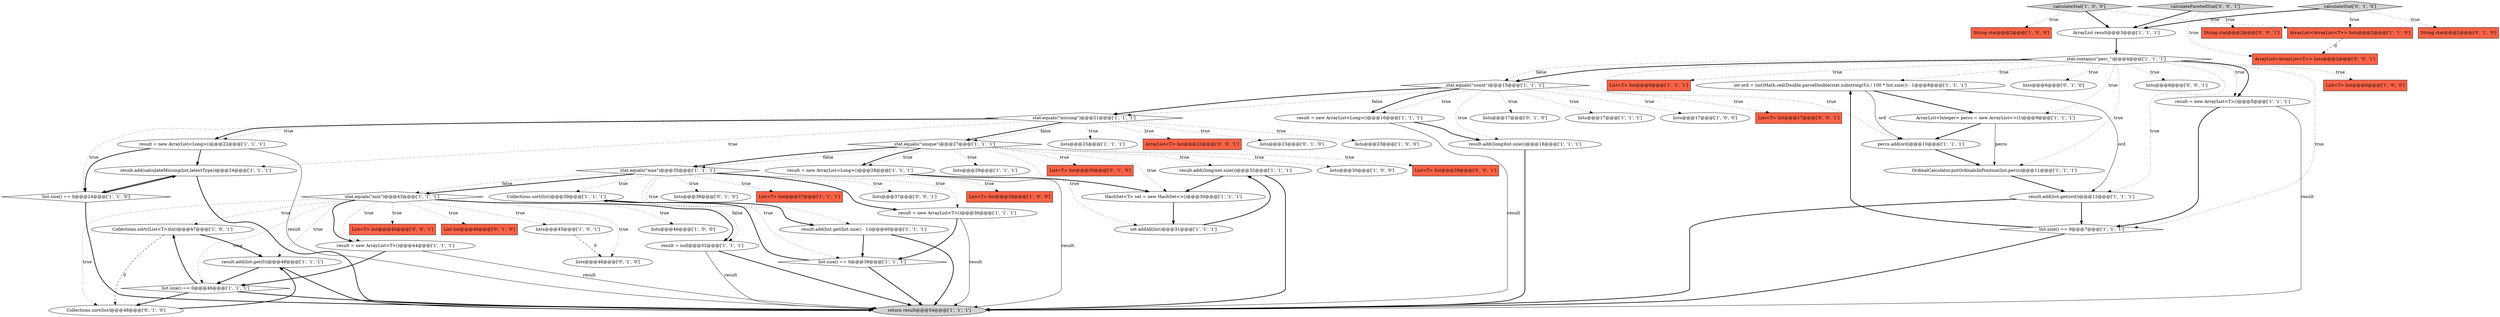 digraph {
10 [style = filled, label = "return result@@@54@@@['1', '1', '1']", fillcolor = lightgray, shape = ellipse image = "AAA0AAABBB1BBB"];
46 [style = filled, label = "result = null@@@52@@@['1', '1', '1']", fillcolor = white, shape = ellipse image = "AAA0AAABBB1BBB"];
37 [style = filled, label = "int ord = (int)Math.ceil(Double.parseDouble(stat.substring(5)) / 100 * list.size()) - 1@@@8@@@['1', '1', '1']", fillcolor = white, shape = ellipse image = "AAA0AAABBB1BBB"];
64 [style = filled, label = "ArrayList<ArrayList<T>> lists@@@2@@@['0', '0', '1']", fillcolor = tomato, shape = box image = "AAA0AAABBB3BBB"];
38 [style = filled, label = "list.size() == 0@@@7@@@['1', '1', '1']", fillcolor = white, shape = diamond image = "AAA0AAABBB1BBB"];
50 [style = filled, label = "lists@@@23@@@['0', '1', '0']", fillcolor = white, shape = ellipse image = "AAA0AAABBB2BBB"];
62 [style = filled, label = "String stat@@@2@@@['0', '0', '1']", fillcolor = tomato, shape = box image = "AAA0AAABBB3BBB"];
61 [style = filled, label = "List<T> list@@@45@@@['0', '0', '1']", fillcolor = tomato, shape = box image = "AAA0AAABBB3BBB"];
31 [style = filled, label = "Collections.sort((List<T>)list)@@@47@@@['1', '0', '1']", fillcolor = white, shape = ellipse image = "AAA0AAABBB1BBB"];
36 [style = filled, label = "lists@@@23@@@['1', '0', '0']", fillcolor = white, shape = ellipse image = "AAA0AAABBB1BBB"];
39 [style = filled, label = "result = new ArrayList<Long>()@@@22@@@['1', '1', '1']", fillcolor = white, shape = ellipse image = "AAA0AAABBB1BBB"];
52 [style = filled, label = "List list@@@46@@@['0', '1', '0']", fillcolor = tomato, shape = box image = "AAA0AAABBB2BBB"];
45 [style = filled, label = "result.add((long)set.size())@@@32@@@['1', '1', '1']", fillcolor = white, shape = ellipse image = "AAA0AAABBB1BBB"];
58 [style = filled, label = "List<T> list@@@29@@@['0', '0', '1']", fillcolor = tomato, shape = box image = "AAA0AAABBB3BBB"];
66 [style = filled, label = "List<T> list@@@17@@@['0', '0', '1']", fillcolor = tomato, shape = box image = "AAA0AAABBB3BBB"];
32 [style = filled, label = "List<T> list@@@6@@@['1', '1', '1']", fillcolor = tomato, shape = box image = "AAA0AAABBB1BBB"];
25 [style = filled, label = "result.add(list.get(ord))@@@12@@@['1', '1', '1']", fillcolor = white, shape = ellipse image = "AAA0AAABBB1BBB"];
49 [style = filled, label = "lists@@@6@@@['0', '1', '0']", fillcolor = white, shape = ellipse image = "AAA0AAABBB2BBB"];
15 [style = filled, label = "stat.equals(\"unique\")@@@27@@@['1', '1', '1']", fillcolor = white, shape = diamond image = "AAA0AAABBB1BBB"];
53 [style = filled, label = "String stat@@@2@@@['0', '1', '0']", fillcolor = tomato, shape = box image = "AAA0AAABBB2BBB"];
59 [style = filled, label = "lists@@@37@@@['0', '0', '1']", fillcolor = white, shape = ellipse image = "AAA0AAABBB3BBB"];
14 [style = filled, label = "ArrayList<Integer> percs = new ArrayList<>(1)@@@9@@@['1', '1', '1']", fillcolor = white, shape = ellipse image = "AAA0AAABBB1BBB"];
51 [style = filled, label = "lists@@@17@@@['0', '1', '0']", fillcolor = white, shape = ellipse image = "AAA0AAABBB2BBB"];
34 [style = filled, label = "lists@@@29@@@['1', '1', '1']", fillcolor = white, shape = ellipse image = "AAA0AAABBB1BBB"];
4 [style = filled, label = "OrdinalCalculator.putOrdinalsInPosition(list,percs)@@@11@@@['1', '1', '1']", fillcolor = white, shape = ellipse image = "AAA0AAABBB1BBB"];
47 [style = filled, label = "calculateStat['1', '0', '0']", fillcolor = lightgray, shape = diamond image = "AAA0AAABBB1BBB"];
9 [style = filled, label = "Collections.sort(list)@@@39@@@['1', '1', '1']", fillcolor = white, shape = ellipse image = "AAA0AAABBB1BBB"];
29 [style = filled, label = "List<T> list@@@38@@@['1', '0', '0']", fillcolor = tomato, shape = box image = "AAA0AAABBB1BBB"];
63 [style = filled, label = "lists@@@6@@@['0', '0', '1']", fillcolor = white, shape = ellipse image = "AAA0AAABBB3BBB"];
5 [style = filled, label = "result.add(calculateMissing(list,latestType))@@@24@@@['1', '1', '1']", fillcolor = white, shape = ellipse image = "AAA0AAABBB1BBB"];
33 [style = filled, label = "stat.equals(\"missing\")@@@21@@@['1', '1', '1']", fillcolor = white, shape = diamond image = "AAA0AAABBB1BBB"];
1 [style = filled, label = "stat.contains(\"perc_\")@@@4@@@['1', '1', '1']", fillcolor = white, shape = diamond image = "AAA0AAABBB1BBB"];
43 [style = filled, label = "lists@@@23@@@['1', '1', '1']", fillcolor = white, shape = ellipse image = "AAA0AAABBB1BBB"];
35 [style = filled, label = "list.size() == 0@@@46@@@['1', '1', '1']", fillcolor = white, shape = diamond image = "AAA0AAABBB1BBB"];
44 [style = filled, label = "HashSet<T> set = new HashSet<>()@@@30@@@['1', '1', '1']", fillcolor = white, shape = ellipse image = "AAA0AAABBB1BBB"];
18 [style = filled, label = "result = new ArrayList<T>()@@@36@@@['1', '1', '1']", fillcolor = white, shape = ellipse image = "AAA0AAABBB1BBB"];
30 [style = filled, label = "result.add(list.get(0))@@@48@@@['1', '1', '1']", fillcolor = white, shape = ellipse image = "AAA0AAABBB1BBB"];
11 [style = filled, label = "list.size() == 0@@@38@@@['1', '1', '1']", fillcolor = white, shape = diamond image = "AAA0AAABBB1BBB"];
48 [style = filled, label = "lists@@@38@@@['0', '1', '0']", fillcolor = white, shape = ellipse image = "AAA0AAABBB2BBB"];
6 [style = filled, label = "stat.equals(\"count\")@@@15@@@['1', '1', '1']", fillcolor = white, shape = diamond image = "AAA0AAABBB1BBB"];
56 [style = filled, label = "calculateStat['0', '1', '0']", fillcolor = lightgray, shape = diamond image = "AAA0AAABBB2BBB"];
27 [style = filled, label = "list.size() == 0@@@24@@@['1', '1', '0']", fillcolor = white, shape = diamond image = "AAA0AAABBB1BBB"];
21 [style = filled, label = "stat.equals(\"min\")@@@43@@@['1', '1', '1']", fillcolor = white, shape = diamond image = "AAA0AAABBB1BBB"];
26 [style = filled, label = "lists@@@17@@@['1', '1', '1']", fillcolor = white, shape = ellipse image = "AAA0AAABBB1BBB"];
22 [style = filled, label = "result = new ArrayList<T>()@@@44@@@['1', '1', '1']", fillcolor = white, shape = ellipse image = "AAA0AAABBB1BBB"];
41 [style = filled, label = "List<T> list@@@37@@@['1', '1', '1']", fillcolor = tomato, shape = box image = "AAA0AAABBB1BBB"];
17 [style = filled, label = "lists@@@17@@@['1', '0', '0']", fillcolor = white, shape = ellipse image = "AAA0AAABBB1BBB"];
54 [style = filled, label = "List<T> list@@@30@@@['0', '1', '0']", fillcolor = tomato, shape = box image = "AAA0AAABBB2BBB"];
2 [style = filled, label = "set.addAll(list)@@@31@@@['1', '1', '1']", fillcolor = white, shape = ellipse image = "AAA0AAABBB1BBB"];
24 [style = filled, label = "stat.equals(\"max\")@@@35@@@['1', '1', '1']", fillcolor = white, shape = diamond image = "AAA0AAABBB1BBB"];
40 [style = filled, label = "ArrayList result@@@3@@@['1', '1', '1']", fillcolor = white, shape = ellipse image = "AAA0AAABBB1BBB"];
7 [style = filled, label = "lists@@@30@@@['1', '0', '0']", fillcolor = white, shape = ellipse image = "AAA0AAABBB1BBB"];
0 [style = filled, label = "result = new ArrayList<T>()@@@5@@@['1', '1', '1']", fillcolor = white, shape = ellipse image = "AAA0AAABBB1BBB"];
65 [style = filled, label = "calculateFacetedStat['0', '0', '1']", fillcolor = lightgray, shape = diamond image = "AAA0AAABBB3BBB"];
3 [style = filled, label = "percs.add(ord)@@@10@@@['1', '1', '1']", fillcolor = white, shape = ellipse image = "AAA0AAABBB1BBB"];
23 [style = filled, label = "lists@@@45@@@['1', '0', '1']", fillcolor = white, shape = ellipse image = "AAA0AAABBB1BBB"];
8 [style = filled, label = "result = new ArrayList<Long>()@@@16@@@['1', '1', '1']", fillcolor = white, shape = ellipse image = "AAA0AAABBB1BBB"];
42 [style = filled, label = "result.add(list.get(list.size() - 1))@@@40@@@['1', '1', '1']", fillcolor = white, shape = ellipse image = "AAA0AAABBB1BBB"];
20 [style = filled, label = "result.add((long)list.size())@@@18@@@['1', '1', '1']", fillcolor = white, shape = ellipse image = "AAA0AAABBB1BBB"];
12 [style = filled, label = "String stat@@@2@@@['1', '0', '0']", fillcolor = tomato, shape = box image = "AAA0AAABBB1BBB"];
60 [style = filled, label = "ArrayList<T> list@@@23@@@['0', '0', '1']", fillcolor = tomato, shape = box image = "AAA0AAABBB3BBB"];
57 [style = filled, label = "lists@@@46@@@['0', '1', '0']", fillcolor = white, shape = ellipse image = "AAA1AAABBB2BBB"];
28 [style = filled, label = "result = new ArrayList<Long>()@@@28@@@['1', '1', '1']", fillcolor = white, shape = ellipse image = "AAA0AAABBB1BBB"];
16 [style = filled, label = "List<T> list@@@6@@@['1', '0', '0']", fillcolor = tomato, shape = box image = "AAA0AAABBB1BBB"];
19 [style = filled, label = "lists@@@46@@@['1', '0', '0']", fillcolor = white, shape = ellipse image = "AAA0AAABBB1BBB"];
55 [style = filled, label = "Collections.sort(list)@@@48@@@['0', '1', '0']", fillcolor = white, shape = ellipse image = "AAA1AAABBB2BBB"];
13 [style = filled, label = "ArrayList<ArrayList<T>> lists@@@2@@@['1', '1', '0']", fillcolor = tomato, shape = box image = "AAA0AAABBB1BBB"];
24->21 [style = bold, label=""];
14->3 [style = bold, label=""];
20->10 [style = bold, label=""];
21->22 [style = bold, label=""];
1->0 [style = dotted, label="true"];
25->10 [style = bold, label=""];
39->5 [style = bold, label=""];
21->22 [style = dotted, label="true"];
39->27 [style = bold, label=""];
22->35 [style = bold, label=""];
33->5 [style = dotted, label="true"];
21->57 [style = dotted, label="true"];
21->46 [style = bold, label=""];
6->8 [style = bold, label=""];
1->63 [style = dotted, label="true"];
44->2 [style = bold, label=""];
2->45 [style = bold, label=""];
15->58 [style = dotted, label="true"];
47->12 [style = dotted, label="true"];
15->45 [style = dotted, label="true"];
15->2 [style = dotted, label="true"];
0->10 [style = solid, label="result"];
24->29 [style = dotted, label="true"];
1->6 [style = dotted, label="false"];
15->7 [style = dotted, label="true"];
30->35 [style = bold, label=""];
21->46 [style = dotted, label="false"];
15->44 [style = dotted, label="true"];
8->20 [style = bold, label=""];
1->16 [style = dotted, label="true"];
42->10 [style = bold, label=""];
37->25 [style = solid, label="ord"];
40->1 [style = bold, label=""];
28->10 [style = solid, label="result"];
18->10 [style = solid, label="result"];
9->42 [style = bold, label=""];
24->42 [style = dotted, label="true"];
15->28 [style = dotted, label="true"];
38->10 [style = bold, label=""];
1->25 [style = dotted, label="true"];
0->38 [style = bold, label=""];
6->17 [style = dotted, label="true"];
56->40 [style = bold, label=""];
47->40 [style = bold, label=""];
23->57 [style = dashed, label="0"];
1->38 [style = dotted, label="true"];
21->35 [style = dotted, label="true"];
8->10 [style = solid, label="result"];
24->48 [style = dotted, label="true"];
46->10 [style = solid, label="result"];
5->27 [style = bold, label=""];
33->50 [style = dotted, label="true"];
33->36 [style = dotted, label="true"];
6->20 [style = dotted, label="true"];
1->37 [style = dotted, label="true"];
1->4 [style = dotted, label="true"];
1->32 [style = dotted, label="true"];
65->40 [style = bold, label=""];
1->0 [style = bold, label=""];
13->64 [style = dashed, label="0"];
37->3 [style = solid, label="ord"];
1->49 [style = dotted, label="true"];
21->61 [style = dotted, label="true"];
21->52 [style = dotted, label="true"];
45->44 [style = bold, label=""];
24->21 [style = dotted, label="false"];
35->31 [style = bold, label=""];
4->25 [style = bold, label=""];
15->34 [style = dotted, label="true"];
24->11 [style = dotted, label="true"];
38->37 [style = bold, label=""];
6->26 [style = dotted, label="true"];
47->13 [style = dotted, label="true"];
42->11 [style = bold, label=""];
28->44 [style = bold, label=""];
21->23 [style = dotted, label="true"];
15->24 [style = bold, label=""];
35->10 [style = bold, label=""];
35->55 [style = bold, label=""];
21->30 [style = dotted, label="true"];
14->4 [style = solid, label="percs"];
6->8 [style = dotted, label="true"];
1->3 [style = dotted, label="true"];
11->10 [style = bold, label=""];
33->15 [style = bold, label=""];
24->9 [style = dotted, label="true"];
31->30 [style = bold, label=""];
15->54 [style = dotted, label="true"];
21->31 [style = dotted, label="true"];
65->64 [style = dotted, label="true"];
3->4 [style = bold, label=""];
18->11 [style = bold, label=""];
31->55 [style = dashed, label="0"];
24->18 [style = dotted, label="true"];
33->15 [style = dotted, label="false"];
15->24 [style = dotted, label="false"];
65->62 [style = dotted, label="true"];
33->39 [style = dotted, label="true"];
24->18 [style = bold, label=""];
56->13 [style = dotted, label="true"];
33->60 [style = dotted, label="true"];
56->53 [style = dotted, label="true"];
11->9 [style = bold, label=""];
25->38 [style = bold, label=""];
6->51 [style = dotted, label="true"];
24->59 [style = dotted, label="true"];
30->10 [style = bold, label=""];
1->6 [style = bold, label=""];
6->33 [style = bold, label=""];
5->10 [style = bold, label=""];
24->41 [style = dotted, label="true"];
39->10 [style = solid, label="result"];
46->10 [style = bold, label=""];
15->28 [style = bold, label=""];
55->30 [style = bold, label=""];
6->33 [style = dotted, label="false"];
6->66 [style = dotted, label="true"];
22->10 [style = solid, label="result"];
33->43 [style = dotted, label="true"];
33->39 [style = bold, label=""];
27->5 [style = bold, label=""];
27->10 [style = bold, label=""];
21->55 [style = dotted, label="true"];
21->19 [style = dotted, label="true"];
1->14 [style = dotted, label="true"];
45->10 [style = bold, label=""];
33->27 [style = dotted, label="true"];
37->14 [style = bold, label=""];
}
